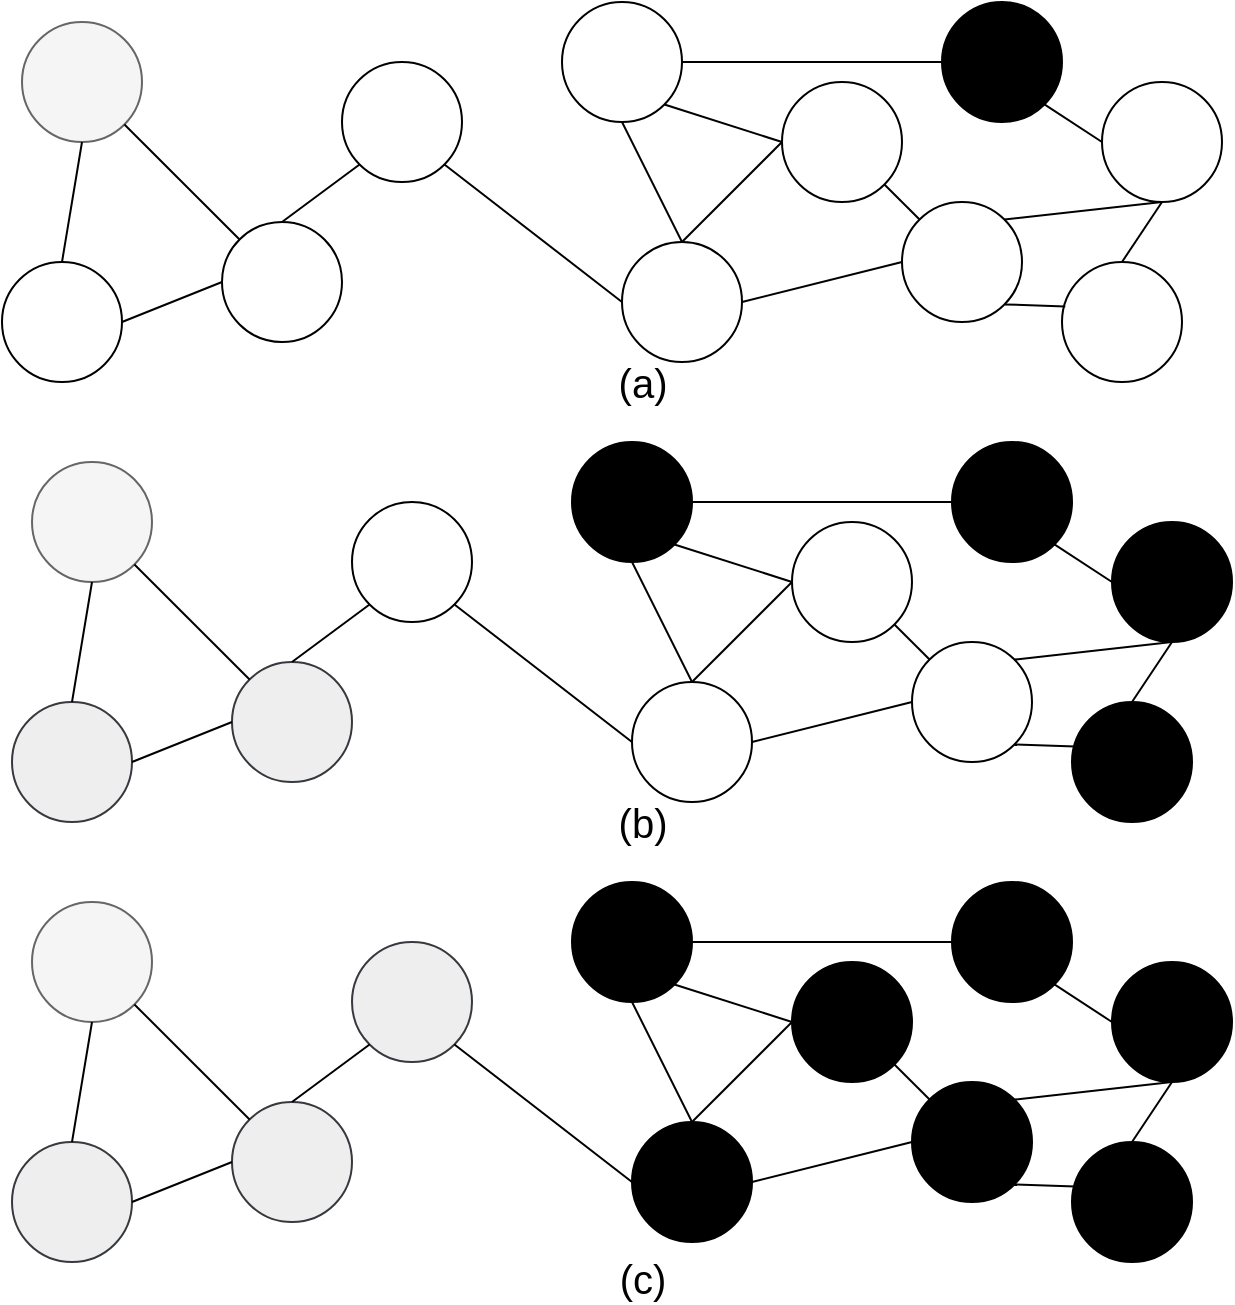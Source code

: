<mxfile version="12.4.9" type="onedrive"><diagram id="aSlINz9emGsYnbr0bIfs" name="Page-1"><mxGraphModel dx="962" dy="606" grid="1" gridSize="10" guides="1" tooltips="1" connect="1" arrows="1" fold="1" page="1" pageScale="1" pageWidth="827" pageHeight="1169" math="0" shadow="0"><root><mxCell id="0"/><mxCell id="1" parent="0"/><mxCell id="em4k2jZy5mDTJjTMBacT-1" value="" style="ellipse;whiteSpace=wrap;html=1;aspect=fixed;fillColor=#f5f5f5;strokeColor=#666666;fontColor=#333333;" vertex="1" parent="1"><mxGeometry x="20" y="20" width="60" height="60" as="geometry"/></mxCell><mxCell id="em4k2jZy5mDTJjTMBacT-2" value="" style="ellipse;whiteSpace=wrap;html=1;aspect=fixed;" vertex="1" parent="1"><mxGeometry x="120" y="120" width="60" height="60" as="geometry"/></mxCell><mxCell id="em4k2jZy5mDTJjTMBacT-3" value="" style="ellipse;whiteSpace=wrap;html=1;aspect=fixed;" vertex="1" parent="1"><mxGeometry x="10" y="140" width="60" height="60" as="geometry"/></mxCell><mxCell id="em4k2jZy5mDTJjTMBacT-4" value="" style="ellipse;whiteSpace=wrap;html=1;aspect=fixed;" vertex="1" parent="1"><mxGeometry x="180" y="40" width="60" height="60" as="geometry"/></mxCell><mxCell id="em4k2jZy5mDTJjTMBacT-5" value="" style="ellipse;whiteSpace=wrap;html=1;aspect=fixed;" vertex="1" parent="1"><mxGeometry x="290" y="10" width="60" height="60" as="geometry"/></mxCell><mxCell id="em4k2jZy5mDTJjTMBacT-6" value="" style="ellipse;whiteSpace=wrap;html=1;aspect=fixed;" vertex="1" parent="1"><mxGeometry x="320" y="130" width="60" height="60" as="geometry"/></mxCell><mxCell id="em4k2jZy5mDTJjTMBacT-7" value="" style="ellipse;whiteSpace=wrap;html=1;aspect=fixed;" vertex="1" parent="1"><mxGeometry x="400" y="50" width="60" height="60" as="geometry"/></mxCell><mxCell id="em4k2jZy5mDTJjTMBacT-8" value="" style="ellipse;whiteSpace=wrap;html=1;aspect=fixed;" vertex="1" parent="1"><mxGeometry x="460" y="110" width="60" height="60" as="geometry"/></mxCell><mxCell id="em4k2jZy5mDTJjTMBacT-9" value="" style="ellipse;whiteSpace=wrap;html=1;aspect=fixed;fillColor=#000000;" vertex="1" parent="1"><mxGeometry x="480" y="10" width="60" height="60" as="geometry"/></mxCell><mxCell id="em4k2jZy5mDTJjTMBacT-10" value="" style="ellipse;whiteSpace=wrap;html=1;aspect=fixed;" vertex="1" parent="1"><mxGeometry x="540" y="140" width="60" height="60" as="geometry"/></mxCell><mxCell id="em4k2jZy5mDTJjTMBacT-11" value="" style="ellipse;whiteSpace=wrap;html=1;aspect=fixed;" vertex="1" parent="1"><mxGeometry x="560" y="50" width="60" height="60" as="geometry"/></mxCell><mxCell id="em4k2jZy5mDTJjTMBacT-12" value="" style="endArrow=none;html=1;entryX=0.5;entryY=1;entryDx=0;entryDy=0;exitX=0.5;exitY=0;exitDx=0;exitDy=0;" edge="1" parent="1" source="em4k2jZy5mDTJjTMBacT-3" target="em4k2jZy5mDTJjTMBacT-1"><mxGeometry width="50" height="50" relative="1" as="geometry"><mxPoint x="10" y="270" as="sourcePoint"/><mxPoint x="60" y="220" as="targetPoint"/></mxGeometry></mxCell><mxCell id="em4k2jZy5mDTJjTMBacT-13" value="" style="endArrow=none;html=1;entryX=0;entryY=0.5;entryDx=0;entryDy=0;exitX=1;exitY=0.5;exitDx=0;exitDy=0;" edge="1" parent="1" source="em4k2jZy5mDTJjTMBacT-3" target="em4k2jZy5mDTJjTMBacT-2"><mxGeometry width="50" height="50" relative="1" as="geometry"><mxPoint x="50" y="150" as="sourcePoint"/><mxPoint x="60" y="90" as="targetPoint"/></mxGeometry></mxCell><mxCell id="em4k2jZy5mDTJjTMBacT-14" value="" style="endArrow=none;html=1;entryX=0;entryY=1;entryDx=0;entryDy=0;exitX=0.5;exitY=0;exitDx=0;exitDy=0;" edge="1" parent="1" source="em4k2jZy5mDTJjTMBacT-2" target="em4k2jZy5mDTJjTMBacT-4"><mxGeometry width="50" height="50" relative="1" as="geometry"><mxPoint x="60" y="160" as="sourcePoint"/><mxPoint x="70" y="100" as="targetPoint"/></mxGeometry></mxCell><mxCell id="em4k2jZy5mDTJjTMBacT-15" value="" style="endArrow=none;html=1;entryX=1;entryY=1;entryDx=0;entryDy=0;exitX=0;exitY=0;exitDx=0;exitDy=0;" edge="1" parent="1" source="em4k2jZy5mDTJjTMBacT-2" target="em4k2jZy5mDTJjTMBacT-1"><mxGeometry width="50" height="50" relative="1" as="geometry"><mxPoint x="70" y="170" as="sourcePoint"/><mxPoint x="80" y="110" as="targetPoint"/></mxGeometry></mxCell><mxCell id="em4k2jZy5mDTJjTMBacT-16" value="" style="endArrow=none;html=1;entryX=1;entryY=1;entryDx=0;entryDy=0;exitX=0;exitY=0.5;exitDx=0;exitDy=0;" edge="1" parent="1" source="em4k2jZy5mDTJjTMBacT-6" target="em4k2jZy5mDTJjTMBacT-4"><mxGeometry width="50" height="50" relative="1" as="geometry"><mxPoint x="80" y="180" as="sourcePoint"/><mxPoint x="90" y="120" as="targetPoint"/></mxGeometry></mxCell><mxCell id="em4k2jZy5mDTJjTMBacT-17" value="" style="endArrow=none;html=1;entryX=0.5;entryY=1;entryDx=0;entryDy=0;exitX=0.5;exitY=0;exitDx=0;exitDy=0;" edge="1" parent="1" source="em4k2jZy5mDTJjTMBacT-6" target="em4k2jZy5mDTJjTMBacT-5"><mxGeometry width="50" height="50" relative="1" as="geometry"><mxPoint x="90" y="190" as="sourcePoint"/><mxPoint x="100" y="130" as="targetPoint"/></mxGeometry></mxCell><mxCell id="em4k2jZy5mDTJjTMBacT-18" value="" style="endArrow=none;html=1;entryX=0;entryY=0.5;entryDx=0;entryDy=0;exitX=0.5;exitY=0;exitDx=0;exitDy=0;" edge="1" parent="1" source="em4k2jZy5mDTJjTMBacT-6" target="em4k2jZy5mDTJjTMBacT-7"><mxGeometry width="50" height="50" relative="1" as="geometry"><mxPoint x="315" y="250" as="sourcePoint"/><mxPoint x="325" y="190" as="targetPoint"/></mxGeometry></mxCell><mxCell id="em4k2jZy5mDTJjTMBacT-20" value="" style="endArrow=none;html=1;entryX=1;entryY=0.5;entryDx=0;entryDy=0;exitX=0;exitY=0.5;exitDx=0;exitDy=0;" edge="1" parent="1" source="em4k2jZy5mDTJjTMBacT-8" target="em4k2jZy5mDTJjTMBacT-6"><mxGeometry width="50" height="50" relative="1" as="geometry"><mxPoint x="110" y="210" as="sourcePoint"/><mxPoint x="120" y="150" as="targetPoint"/></mxGeometry></mxCell><mxCell id="em4k2jZy5mDTJjTMBacT-21" value="" style="endArrow=none;html=1;entryX=0;entryY=0;entryDx=0;entryDy=0;exitX=1;exitY=1;exitDx=0;exitDy=0;" edge="1" parent="1" source="em4k2jZy5mDTJjTMBacT-7" target="em4k2jZy5mDTJjTMBacT-8"><mxGeometry width="50" height="50" relative="1" as="geometry"><mxPoint x="470" y="150" as="sourcePoint"/><mxPoint x="390" y="170" as="targetPoint"/></mxGeometry></mxCell><mxCell id="em4k2jZy5mDTJjTMBacT-22" value="" style="endArrow=none;html=1;entryX=1;entryY=0.5;entryDx=0;entryDy=0;exitX=0;exitY=0.5;exitDx=0;exitDy=0;" edge="1" parent="1" source="em4k2jZy5mDTJjTMBacT-9" target="em4k2jZy5mDTJjTMBacT-5"><mxGeometry width="50" height="50" relative="1" as="geometry"><mxPoint x="480" y="160" as="sourcePoint"/><mxPoint x="400" y="180" as="targetPoint"/></mxGeometry></mxCell><mxCell id="em4k2jZy5mDTJjTMBacT-23" value="" style="endArrow=none;html=1;entryX=1;entryY=1;entryDx=0;entryDy=0;exitX=0.027;exitY=0.37;exitDx=0;exitDy=0;exitPerimeter=0;" edge="1" parent="1" source="em4k2jZy5mDTJjTMBacT-10" target="em4k2jZy5mDTJjTMBacT-8"><mxGeometry width="50" height="50" relative="1" as="geometry"><mxPoint x="490" y="170" as="sourcePoint"/><mxPoint x="410" y="190" as="targetPoint"/></mxGeometry></mxCell><mxCell id="em4k2jZy5mDTJjTMBacT-24" value="" style="endArrow=none;html=1;entryX=1;entryY=1;entryDx=0;entryDy=0;exitX=0;exitY=0.5;exitDx=0;exitDy=0;" edge="1" parent="1" source="em4k2jZy5mDTJjTMBacT-11" target="em4k2jZy5mDTJjTMBacT-9"><mxGeometry width="50" height="50" relative="1" as="geometry"><mxPoint x="500" y="180" as="sourcePoint"/><mxPoint x="420" y="200" as="targetPoint"/></mxGeometry></mxCell><mxCell id="em4k2jZy5mDTJjTMBacT-25" value="" style="endArrow=none;html=1;entryX=1;entryY=0;entryDx=0;entryDy=0;exitX=0.5;exitY=1;exitDx=0;exitDy=0;" edge="1" parent="1" source="em4k2jZy5mDTJjTMBacT-11" target="em4k2jZy5mDTJjTMBacT-8"><mxGeometry width="50" height="50" relative="1" as="geometry"><mxPoint x="510" y="190" as="sourcePoint"/><mxPoint x="430" y="210" as="targetPoint"/></mxGeometry></mxCell><mxCell id="em4k2jZy5mDTJjTMBacT-26" value="" style="endArrow=none;html=1;entryX=0.5;entryY=0;entryDx=0;entryDy=0;exitX=0.5;exitY=1;exitDx=0;exitDy=0;" edge="1" parent="1" source="em4k2jZy5mDTJjTMBacT-11" target="em4k2jZy5mDTJjTMBacT-10"><mxGeometry width="50" height="50" relative="1" as="geometry"><mxPoint x="520" y="200" as="sourcePoint"/><mxPoint x="440" y="220" as="targetPoint"/></mxGeometry></mxCell><mxCell id="em4k2jZy5mDTJjTMBacT-27" value="" style="endArrow=none;html=1;entryX=1;entryY=1;entryDx=0;entryDy=0;exitX=0;exitY=0.5;exitDx=0;exitDy=0;" edge="1" parent="1" source="em4k2jZy5mDTJjTMBacT-7" target="em4k2jZy5mDTJjTMBacT-5"><mxGeometry width="50" height="50" relative="1" as="geometry"><mxPoint x="530" y="210" as="sourcePoint"/><mxPoint x="450" y="230" as="targetPoint"/></mxGeometry></mxCell><mxCell id="em4k2jZy5mDTJjTMBacT-28" value="" style="ellipse;whiteSpace=wrap;html=1;aspect=fixed;fillColor=#f5f5f5;strokeColor=#666666;fontColor=#333333;" vertex="1" parent="1"><mxGeometry x="25" y="240" width="60" height="60" as="geometry"/></mxCell><mxCell id="em4k2jZy5mDTJjTMBacT-29" value="" style="ellipse;whiteSpace=wrap;html=1;aspect=fixed;fillColor=#eeeeee;strokeColor=#36393d;" vertex="1" parent="1"><mxGeometry x="125" y="340" width="60" height="60" as="geometry"/></mxCell><mxCell id="em4k2jZy5mDTJjTMBacT-30" value="" style="ellipse;whiteSpace=wrap;html=1;aspect=fixed;fillColor=#eeeeee;strokeColor=#36393d;" vertex="1" parent="1"><mxGeometry x="15" y="360" width="60" height="60" as="geometry"/></mxCell><mxCell id="em4k2jZy5mDTJjTMBacT-31" value="" style="ellipse;whiteSpace=wrap;html=1;aspect=fixed;" vertex="1" parent="1"><mxGeometry x="185" y="260" width="60" height="60" as="geometry"/></mxCell><mxCell id="em4k2jZy5mDTJjTMBacT-32" value="" style="ellipse;whiteSpace=wrap;html=1;aspect=fixed;fillColor=#000000;" vertex="1" parent="1"><mxGeometry x="295" y="230" width="60" height="60" as="geometry"/></mxCell><mxCell id="em4k2jZy5mDTJjTMBacT-33" value="" style="ellipse;whiteSpace=wrap;html=1;aspect=fixed;" vertex="1" parent="1"><mxGeometry x="325" y="350" width="60" height="60" as="geometry"/></mxCell><mxCell id="em4k2jZy5mDTJjTMBacT-34" value="" style="ellipse;whiteSpace=wrap;html=1;aspect=fixed;" vertex="1" parent="1"><mxGeometry x="405" y="270" width="60" height="60" as="geometry"/></mxCell><mxCell id="em4k2jZy5mDTJjTMBacT-35" value="" style="ellipse;whiteSpace=wrap;html=1;aspect=fixed;" vertex="1" parent="1"><mxGeometry x="465" y="330" width="60" height="60" as="geometry"/></mxCell><mxCell id="em4k2jZy5mDTJjTMBacT-36" value="" style="ellipse;whiteSpace=wrap;html=1;aspect=fixed;fillColor=#000000;" vertex="1" parent="1"><mxGeometry x="485" y="230" width="60" height="60" as="geometry"/></mxCell><mxCell id="em4k2jZy5mDTJjTMBacT-37" value="" style="ellipse;whiteSpace=wrap;html=1;aspect=fixed;fillColor=#000000;" vertex="1" parent="1"><mxGeometry x="545" y="360" width="60" height="60" as="geometry"/></mxCell><mxCell id="em4k2jZy5mDTJjTMBacT-38" value="" style="ellipse;whiteSpace=wrap;html=1;aspect=fixed;fillColor=#000000;" vertex="1" parent="1"><mxGeometry x="565" y="270" width="60" height="60" as="geometry"/></mxCell><mxCell id="em4k2jZy5mDTJjTMBacT-39" value="" style="endArrow=none;html=1;entryX=0.5;entryY=1;entryDx=0;entryDy=0;exitX=0.5;exitY=0;exitDx=0;exitDy=0;" edge="1" parent="1" source="em4k2jZy5mDTJjTMBacT-30" target="em4k2jZy5mDTJjTMBacT-28"><mxGeometry width="50" height="50" relative="1" as="geometry"><mxPoint x="15" y="490" as="sourcePoint"/><mxPoint x="65" y="440" as="targetPoint"/></mxGeometry></mxCell><mxCell id="em4k2jZy5mDTJjTMBacT-40" value="" style="endArrow=none;html=1;entryX=0;entryY=0.5;entryDx=0;entryDy=0;exitX=1;exitY=0.5;exitDx=0;exitDy=0;" edge="1" parent="1" source="em4k2jZy5mDTJjTMBacT-30" target="em4k2jZy5mDTJjTMBacT-29"><mxGeometry width="50" height="50" relative="1" as="geometry"><mxPoint x="55" y="370" as="sourcePoint"/><mxPoint x="65" y="310" as="targetPoint"/></mxGeometry></mxCell><mxCell id="em4k2jZy5mDTJjTMBacT-41" value="" style="endArrow=none;html=1;entryX=0;entryY=1;entryDx=0;entryDy=0;exitX=0.5;exitY=0;exitDx=0;exitDy=0;" edge="1" parent="1" source="em4k2jZy5mDTJjTMBacT-29" target="em4k2jZy5mDTJjTMBacT-31"><mxGeometry width="50" height="50" relative="1" as="geometry"><mxPoint x="65" y="380" as="sourcePoint"/><mxPoint x="75" y="320" as="targetPoint"/></mxGeometry></mxCell><mxCell id="em4k2jZy5mDTJjTMBacT-42" value="" style="endArrow=none;html=1;entryX=1;entryY=1;entryDx=0;entryDy=0;exitX=0;exitY=0;exitDx=0;exitDy=0;" edge="1" parent="1" source="em4k2jZy5mDTJjTMBacT-29" target="em4k2jZy5mDTJjTMBacT-28"><mxGeometry width="50" height="50" relative="1" as="geometry"><mxPoint x="75" y="390" as="sourcePoint"/><mxPoint x="85" y="330" as="targetPoint"/></mxGeometry></mxCell><mxCell id="em4k2jZy5mDTJjTMBacT-43" value="" style="endArrow=none;html=1;entryX=1;entryY=1;entryDx=0;entryDy=0;exitX=0;exitY=0.5;exitDx=0;exitDy=0;" edge="1" parent="1" source="em4k2jZy5mDTJjTMBacT-33" target="em4k2jZy5mDTJjTMBacT-31"><mxGeometry width="50" height="50" relative="1" as="geometry"><mxPoint x="85" y="400" as="sourcePoint"/><mxPoint x="95" y="340" as="targetPoint"/></mxGeometry></mxCell><mxCell id="em4k2jZy5mDTJjTMBacT-44" value="" style="endArrow=none;html=1;entryX=0.5;entryY=1;entryDx=0;entryDy=0;exitX=0.5;exitY=0;exitDx=0;exitDy=0;" edge="1" parent="1" source="em4k2jZy5mDTJjTMBacT-33" target="em4k2jZy5mDTJjTMBacT-32"><mxGeometry width="50" height="50" relative="1" as="geometry"><mxPoint x="95" y="410" as="sourcePoint"/><mxPoint x="105" y="350" as="targetPoint"/></mxGeometry></mxCell><mxCell id="em4k2jZy5mDTJjTMBacT-45" value="" style="endArrow=none;html=1;entryX=0;entryY=0.5;entryDx=0;entryDy=0;exitX=0.5;exitY=0;exitDx=0;exitDy=0;" edge="1" parent="1" source="em4k2jZy5mDTJjTMBacT-33" target="em4k2jZy5mDTJjTMBacT-34"><mxGeometry width="50" height="50" relative="1" as="geometry"><mxPoint x="320" y="470" as="sourcePoint"/><mxPoint x="330" y="410" as="targetPoint"/></mxGeometry></mxCell><mxCell id="em4k2jZy5mDTJjTMBacT-46" value="" style="endArrow=none;html=1;entryX=1;entryY=0.5;entryDx=0;entryDy=0;exitX=0;exitY=0.5;exitDx=0;exitDy=0;" edge="1" parent="1" source="em4k2jZy5mDTJjTMBacT-35" target="em4k2jZy5mDTJjTMBacT-33"><mxGeometry width="50" height="50" relative="1" as="geometry"><mxPoint x="115" y="430" as="sourcePoint"/><mxPoint x="125" y="370" as="targetPoint"/></mxGeometry></mxCell><mxCell id="em4k2jZy5mDTJjTMBacT-47" value="" style="endArrow=none;html=1;entryX=0;entryY=0;entryDx=0;entryDy=0;exitX=1;exitY=1;exitDx=0;exitDy=0;" edge="1" parent="1" source="em4k2jZy5mDTJjTMBacT-34" target="em4k2jZy5mDTJjTMBacT-35"><mxGeometry width="50" height="50" relative="1" as="geometry"><mxPoint x="475" y="370" as="sourcePoint"/><mxPoint x="395" y="390" as="targetPoint"/></mxGeometry></mxCell><mxCell id="em4k2jZy5mDTJjTMBacT-48" value="" style="endArrow=none;html=1;entryX=1;entryY=0.5;entryDx=0;entryDy=0;exitX=0;exitY=0.5;exitDx=0;exitDy=0;" edge="1" parent="1" source="em4k2jZy5mDTJjTMBacT-36" target="em4k2jZy5mDTJjTMBacT-32"><mxGeometry width="50" height="50" relative="1" as="geometry"><mxPoint x="485" y="380" as="sourcePoint"/><mxPoint x="405" y="400" as="targetPoint"/></mxGeometry></mxCell><mxCell id="em4k2jZy5mDTJjTMBacT-49" value="" style="endArrow=none;html=1;entryX=1;entryY=1;entryDx=0;entryDy=0;exitX=0.027;exitY=0.37;exitDx=0;exitDy=0;exitPerimeter=0;" edge="1" parent="1" source="em4k2jZy5mDTJjTMBacT-37" target="em4k2jZy5mDTJjTMBacT-35"><mxGeometry width="50" height="50" relative="1" as="geometry"><mxPoint x="495" y="390" as="sourcePoint"/><mxPoint x="415" y="410" as="targetPoint"/></mxGeometry></mxCell><mxCell id="em4k2jZy5mDTJjTMBacT-50" value="" style="endArrow=none;html=1;entryX=1;entryY=1;entryDx=0;entryDy=0;exitX=0;exitY=0.5;exitDx=0;exitDy=0;" edge="1" parent="1" source="em4k2jZy5mDTJjTMBacT-38" target="em4k2jZy5mDTJjTMBacT-36"><mxGeometry width="50" height="50" relative="1" as="geometry"><mxPoint x="505" y="400" as="sourcePoint"/><mxPoint x="425" y="420" as="targetPoint"/></mxGeometry></mxCell><mxCell id="em4k2jZy5mDTJjTMBacT-51" value="" style="endArrow=none;html=1;entryX=1;entryY=0;entryDx=0;entryDy=0;exitX=0.5;exitY=1;exitDx=0;exitDy=0;" edge="1" parent="1" source="em4k2jZy5mDTJjTMBacT-38" target="em4k2jZy5mDTJjTMBacT-35"><mxGeometry width="50" height="50" relative="1" as="geometry"><mxPoint x="515" y="410" as="sourcePoint"/><mxPoint x="435" y="430" as="targetPoint"/></mxGeometry></mxCell><mxCell id="em4k2jZy5mDTJjTMBacT-52" value="" style="endArrow=none;html=1;entryX=0.5;entryY=0;entryDx=0;entryDy=0;exitX=0.5;exitY=1;exitDx=0;exitDy=0;" edge="1" parent="1" source="em4k2jZy5mDTJjTMBacT-38" target="em4k2jZy5mDTJjTMBacT-37"><mxGeometry width="50" height="50" relative="1" as="geometry"><mxPoint x="525" y="420" as="sourcePoint"/><mxPoint x="445" y="440" as="targetPoint"/></mxGeometry></mxCell><mxCell id="em4k2jZy5mDTJjTMBacT-53" value="" style="endArrow=none;html=1;entryX=1;entryY=1;entryDx=0;entryDy=0;exitX=0;exitY=0.5;exitDx=0;exitDy=0;" edge="1" parent="1" source="em4k2jZy5mDTJjTMBacT-34" target="em4k2jZy5mDTJjTMBacT-32"><mxGeometry width="50" height="50" relative="1" as="geometry"><mxPoint x="535" y="430" as="sourcePoint"/><mxPoint x="455" y="450" as="targetPoint"/></mxGeometry></mxCell><mxCell id="em4k2jZy5mDTJjTMBacT-54" value="" style="ellipse;whiteSpace=wrap;html=1;aspect=fixed;fillColor=#f5f5f5;strokeColor=#666666;fontColor=#333333;" vertex="1" parent="1"><mxGeometry x="25" y="460" width="60" height="60" as="geometry"/></mxCell><mxCell id="em4k2jZy5mDTJjTMBacT-55" value="" style="ellipse;whiteSpace=wrap;html=1;aspect=fixed;fillColor=#eeeeee;strokeColor=#36393d;" vertex="1" parent="1"><mxGeometry x="125" y="560" width="60" height="60" as="geometry"/></mxCell><mxCell id="em4k2jZy5mDTJjTMBacT-56" value="" style="ellipse;whiteSpace=wrap;html=1;aspect=fixed;fillColor=#eeeeee;strokeColor=#36393d;" vertex="1" parent="1"><mxGeometry x="15" y="580" width="60" height="60" as="geometry"/></mxCell><mxCell id="em4k2jZy5mDTJjTMBacT-57" value="" style="ellipse;whiteSpace=wrap;html=1;aspect=fixed;fillColor=#eeeeee;strokeColor=#36393d;" vertex="1" parent="1"><mxGeometry x="185" y="480" width="60" height="60" as="geometry"/></mxCell><mxCell id="em4k2jZy5mDTJjTMBacT-58" value="" style="ellipse;whiteSpace=wrap;html=1;aspect=fixed;fillColor=#000000;" vertex="1" parent="1"><mxGeometry x="295" y="450" width="60" height="60" as="geometry"/></mxCell><mxCell id="em4k2jZy5mDTJjTMBacT-59" value="" style="ellipse;whiteSpace=wrap;html=1;aspect=fixed;fillColor=#000000;" vertex="1" parent="1"><mxGeometry x="325" y="570" width="60" height="60" as="geometry"/></mxCell><mxCell id="em4k2jZy5mDTJjTMBacT-60" value="" style="ellipse;whiteSpace=wrap;html=1;aspect=fixed;fillColor=#000000;" vertex="1" parent="1"><mxGeometry x="405" y="490" width="60" height="60" as="geometry"/></mxCell><mxCell id="em4k2jZy5mDTJjTMBacT-61" value="" style="ellipse;whiteSpace=wrap;html=1;aspect=fixed;fillColor=#000000;" vertex="1" parent="1"><mxGeometry x="465" y="550" width="60" height="60" as="geometry"/></mxCell><mxCell id="em4k2jZy5mDTJjTMBacT-62" value="" style="ellipse;whiteSpace=wrap;html=1;aspect=fixed;fillColor=#000000;" vertex="1" parent="1"><mxGeometry x="485" y="450" width="60" height="60" as="geometry"/></mxCell><mxCell id="em4k2jZy5mDTJjTMBacT-63" value="" style="ellipse;whiteSpace=wrap;html=1;aspect=fixed;fillColor=#000000;" vertex="1" parent="1"><mxGeometry x="545" y="580" width="60" height="60" as="geometry"/></mxCell><mxCell id="em4k2jZy5mDTJjTMBacT-64" value="" style="ellipse;whiteSpace=wrap;html=1;aspect=fixed;fillColor=#000000;" vertex="1" parent="1"><mxGeometry x="565" y="490" width="60" height="60" as="geometry"/></mxCell><mxCell id="em4k2jZy5mDTJjTMBacT-65" value="" style="endArrow=none;html=1;entryX=0.5;entryY=1;entryDx=0;entryDy=0;exitX=0.5;exitY=0;exitDx=0;exitDy=0;" edge="1" parent="1" source="em4k2jZy5mDTJjTMBacT-56" target="em4k2jZy5mDTJjTMBacT-54"><mxGeometry width="50" height="50" relative="1" as="geometry"><mxPoint x="15" y="710" as="sourcePoint"/><mxPoint x="65" y="660" as="targetPoint"/></mxGeometry></mxCell><mxCell id="em4k2jZy5mDTJjTMBacT-66" value="" style="endArrow=none;html=1;entryX=0;entryY=0.5;entryDx=0;entryDy=0;exitX=1;exitY=0.5;exitDx=0;exitDy=0;" edge="1" parent="1" source="em4k2jZy5mDTJjTMBacT-56" target="em4k2jZy5mDTJjTMBacT-55"><mxGeometry width="50" height="50" relative="1" as="geometry"><mxPoint x="55" y="590" as="sourcePoint"/><mxPoint x="65" y="530" as="targetPoint"/></mxGeometry></mxCell><mxCell id="em4k2jZy5mDTJjTMBacT-67" value="" style="endArrow=none;html=1;entryX=0;entryY=1;entryDx=0;entryDy=0;exitX=0.5;exitY=0;exitDx=0;exitDy=0;" edge="1" parent="1" source="em4k2jZy5mDTJjTMBacT-55" target="em4k2jZy5mDTJjTMBacT-57"><mxGeometry width="50" height="50" relative="1" as="geometry"><mxPoint x="65" y="600" as="sourcePoint"/><mxPoint x="75" y="540" as="targetPoint"/></mxGeometry></mxCell><mxCell id="em4k2jZy5mDTJjTMBacT-68" value="" style="endArrow=none;html=1;entryX=1;entryY=1;entryDx=0;entryDy=0;exitX=0;exitY=0;exitDx=0;exitDy=0;" edge="1" parent="1" source="em4k2jZy5mDTJjTMBacT-55" target="em4k2jZy5mDTJjTMBacT-54"><mxGeometry width="50" height="50" relative="1" as="geometry"><mxPoint x="75" y="610" as="sourcePoint"/><mxPoint x="85" y="550" as="targetPoint"/></mxGeometry></mxCell><mxCell id="em4k2jZy5mDTJjTMBacT-69" value="" style="endArrow=none;html=1;entryX=1;entryY=1;entryDx=0;entryDy=0;exitX=0;exitY=0.5;exitDx=0;exitDy=0;" edge="1" parent="1" source="em4k2jZy5mDTJjTMBacT-59" target="em4k2jZy5mDTJjTMBacT-57"><mxGeometry width="50" height="50" relative="1" as="geometry"><mxPoint x="85" y="620" as="sourcePoint"/><mxPoint x="95" y="560" as="targetPoint"/></mxGeometry></mxCell><mxCell id="em4k2jZy5mDTJjTMBacT-70" value="" style="endArrow=none;html=1;entryX=0.5;entryY=1;entryDx=0;entryDy=0;exitX=0.5;exitY=0;exitDx=0;exitDy=0;" edge="1" parent="1" source="em4k2jZy5mDTJjTMBacT-59" target="em4k2jZy5mDTJjTMBacT-58"><mxGeometry width="50" height="50" relative="1" as="geometry"><mxPoint x="95" y="630" as="sourcePoint"/><mxPoint x="105" y="570" as="targetPoint"/></mxGeometry></mxCell><mxCell id="em4k2jZy5mDTJjTMBacT-71" value="" style="endArrow=none;html=1;entryX=0;entryY=0.5;entryDx=0;entryDy=0;exitX=0.5;exitY=0;exitDx=0;exitDy=0;" edge="1" parent="1" source="em4k2jZy5mDTJjTMBacT-59" target="em4k2jZy5mDTJjTMBacT-60"><mxGeometry width="50" height="50" relative="1" as="geometry"><mxPoint x="320" y="690" as="sourcePoint"/><mxPoint x="330" y="630" as="targetPoint"/></mxGeometry></mxCell><mxCell id="em4k2jZy5mDTJjTMBacT-72" value="" style="endArrow=none;html=1;entryX=1;entryY=0.5;entryDx=0;entryDy=0;exitX=0;exitY=0.5;exitDx=0;exitDy=0;" edge="1" parent="1" source="em4k2jZy5mDTJjTMBacT-61" target="em4k2jZy5mDTJjTMBacT-59"><mxGeometry width="50" height="50" relative="1" as="geometry"><mxPoint x="115" y="650" as="sourcePoint"/><mxPoint x="125" y="590" as="targetPoint"/></mxGeometry></mxCell><mxCell id="em4k2jZy5mDTJjTMBacT-73" value="" style="endArrow=none;html=1;entryX=0;entryY=0;entryDx=0;entryDy=0;exitX=1;exitY=1;exitDx=0;exitDy=0;" edge="1" parent="1" source="em4k2jZy5mDTJjTMBacT-60" target="em4k2jZy5mDTJjTMBacT-61"><mxGeometry width="50" height="50" relative="1" as="geometry"><mxPoint x="475" y="590" as="sourcePoint"/><mxPoint x="395" y="610" as="targetPoint"/></mxGeometry></mxCell><mxCell id="em4k2jZy5mDTJjTMBacT-74" value="" style="endArrow=none;html=1;entryX=1;entryY=0.5;entryDx=0;entryDy=0;exitX=0;exitY=0.5;exitDx=0;exitDy=0;" edge="1" parent="1" source="em4k2jZy5mDTJjTMBacT-62" target="em4k2jZy5mDTJjTMBacT-58"><mxGeometry width="50" height="50" relative="1" as="geometry"><mxPoint x="485" y="600" as="sourcePoint"/><mxPoint x="405" y="620" as="targetPoint"/></mxGeometry></mxCell><mxCell id="em4k2jZy5mDTJjTMBacT-75" value="" style="endArrow=none;html=1;entryX=1;entryY=1;entryDx=0;entryDy=0;exitX=0.027;exitY=0.37;exitDx=0;exitDy=0;exitPerimeter=0;" edge="1" parent="1" source="em4k2jZy5mDTJjTMBacT-63" target="em4k2jZy5mDTJjTMBacT-61"><mxGeometry width="50" height="50" relative="1" as="geometry"><mxPoint x="495" y="610" as="sourcePoint"/><mxPoint x="415" y="630" as="targetPoint"/></mxGeometry></mxCell><mxCell id="em4k2jZy5mDTJjTMBacT-76" value="" style="endArrow=none;html=1;entryX=1;entryY=1;entryDx=0;entryDy=0;exitX=0;exitY=0.5;exitDx=0;exitDy=0;" edge="1" parent="1" source="em4k2jZy5mDTJjTMBacT-64" target="em4k2jZy5mDTJjTMBacT-62"><mxGeometry width="50" height="50" relative="1" as="geometry"><mxPoint x="505" y="620" as="sourcePoint"/><mxPoint x="425" y="640" as="targetPoint"/></mxGeometry></mxCell><mxCell id="em4k2jZy5mDTJjTMBacT-77" value="" style="endArrow=none;html=1;entryX=1;entryY=0;entryDx=0;entryDy=0;exitX=0.5;exitY=1;exitDx=0;exitDy=0;" edge="1" parent="1" source="em4k2jZy5mDTJjTMBacT-64" target="em4k2jZy5mDTJjTMBacT-61"><mxGeometry width="50" height="50" relative="1" as="geometry"><mxPoint x="515" y="630" as="sourcePoint"/><mxPoint x="435" y="650" as="targetPoint"/></mxGeometry></mxCell><mxCell id="em4k2jZy5mDTJjTMBacT-78" value="" style="endArrow=none;html=1;entryX=0.5;entryY=0;entryDx=0;entryDy=0;exitX=0.5;exitY=1;exitDx=0;exitDy=0;" edge="1" parent="1" source="em4k2jZy5mDTJjTMBacT-64" target="em4k2jZy5mDTJjTMBacT-63"><mxGeometry width="50" height="50" relative="1" as="geometry"><mxPoint x="525" y="640" as="sourcePoint"/><mxPoint x="445" y="660" as="targetPoint"/></mxGeometry></mxCell><mxCell id="em4k2jZy5mDTJjTMBacT-79" value="" style="endArrow=none;html=1;entryX=1;entryY=1;entryDx=0;entryDy=0;exitX=0;exitY=0.5;exitDx=0;exitDy=0;" edge="1" parent="1" source="em4k2jZy5mDTJjTMBacT-60" target="em4k2jZy5mDTJjTMBacT-58"><mxGeometry width="50" height="50" relative="1" as="geometry"><mxPoint x="535" y="650" as="sourcePoint"/><mxPoint x="455" y="670" as="targetPoint"/></mxGeometry></mxCell><mxCell id="em4k2jZy5mDTJjTMBacT-80" value="&lt;font style=&quot;font-size: 20px&quot;&gt;(a)&lt;/font&gt;" style="text;html=1;align=center;verticalAlign=middle;resizable=0;points=[];autosize=1;" vertex="1" parent="1"><mxGeometry x="310" y="190" width="40" height="20" as="geometry"/></mxCell><mxCell id="em4k2jZy5mDTJjTMBacT-81" value="&lt;font style=&quot;font-size: 20px&quot;&gt;(b)&lt;/font&gt;" style="text;html=1;align=center;verticalAlign=middle;resizable=0;points=[];autosize=1;" vertex="1" parent="1"><mxGeometry x="310" y="410" width="40" height="20" as="geometry"/></mxCell><mxCell id="em4k2jZy5mDTJjTMBacT-82" value="&lt;font style=&quot;font-size: 20px&quot;&gt;(c)&lt;/font&gt;" style="text;html=1;align=center;verticalAlign=middle;resizable=0;points=[];autosize=1;" vertex="1" parent="1"><mxGeometry x="310" y="638.4" width="40" height="20" as="geometry"/></mxCell></root></mxGraphModel></diagram></mxfile>